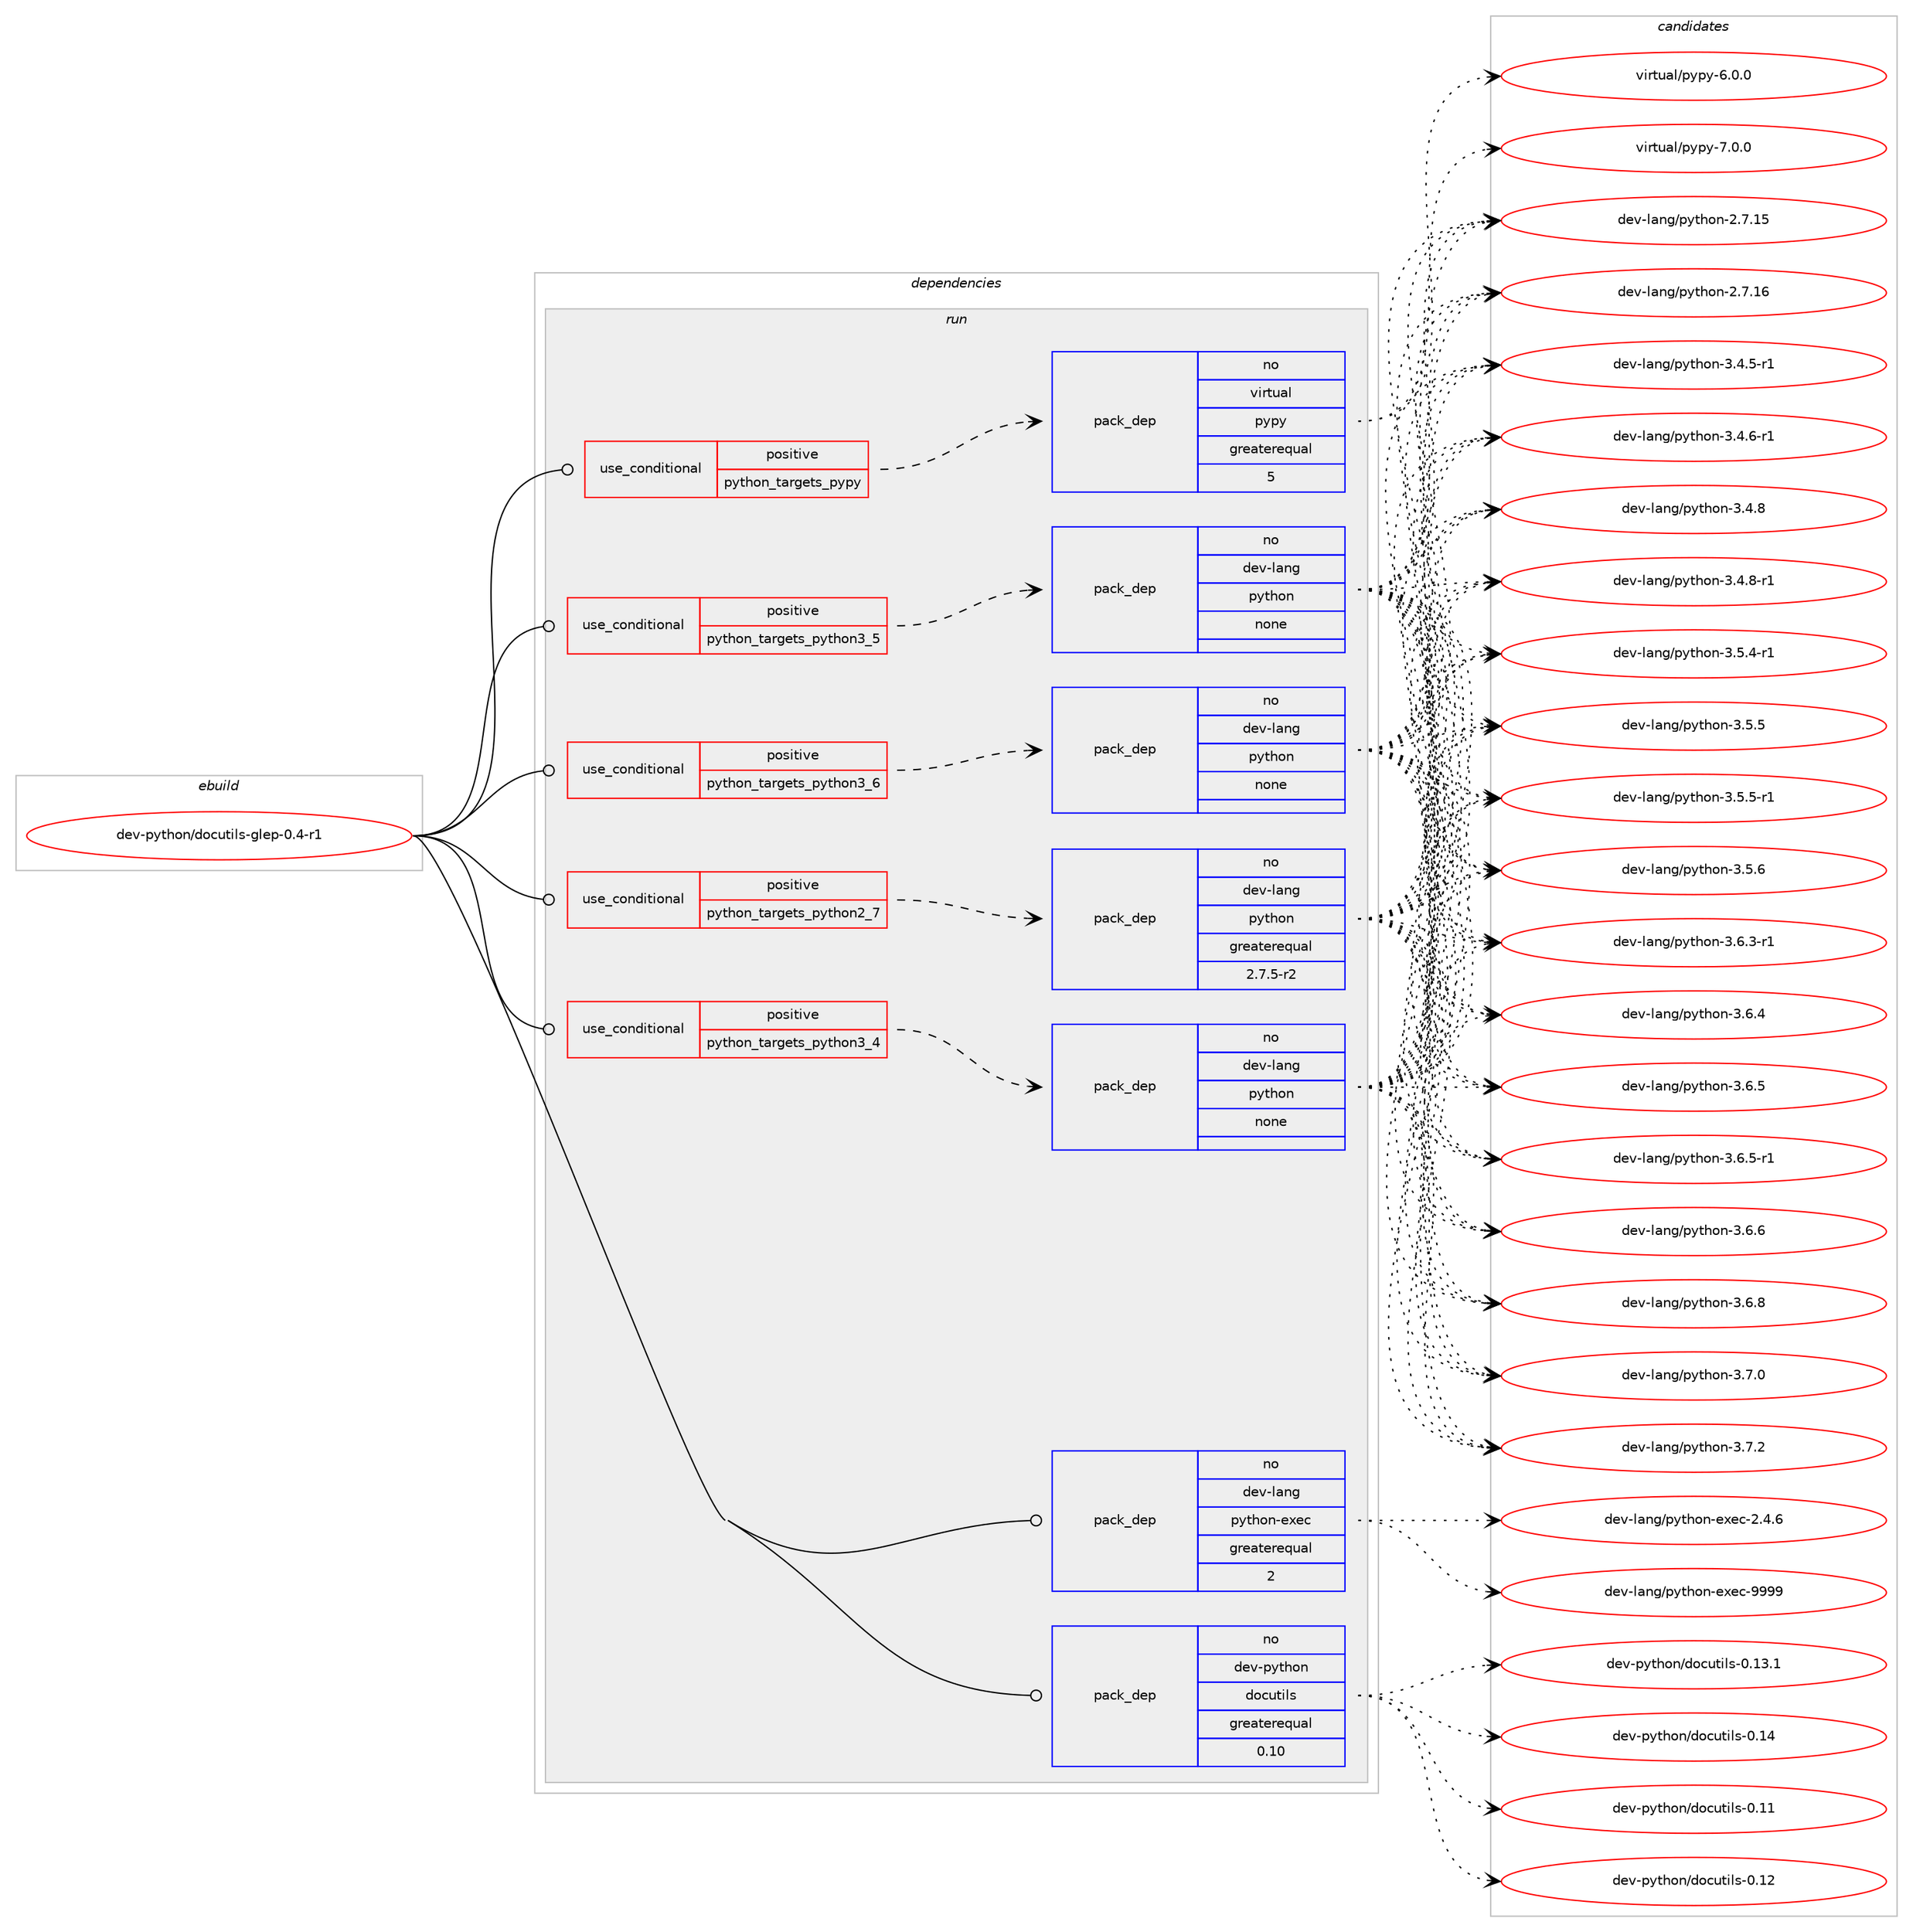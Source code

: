 digraph prolog {

# *************
# Graph options
# *************

newrank=true;
concentrate=true;
compound=true;
graph [rankdir=LR,fontname=Helvetica,fontsize=10,ranksep=1.5];#, ranksep=2.5, nodesep=0.2];
edge  [arrowhead=vee];
node  [fontname=Helvetica,fontsize=10];

# **********
# The ebuild
# **********

subgraph cluster_leftcol {
color=gray;
rank=same;
label=<<i>ebuild</i>>;
id [label="dev-python/docutils-glep-0.4-r1", color=red, width=4, href="../dev-python/docutils-glep-0.4-r1.svg"];
}

# ****************
# The dependencies
# ****************

subgraph cluster_midcol {
color=gray;
label=<<i>dependencies</i>>;
subgraph cluster_compile {
fillcolor="#eeeeee";
style=filled;
label=<<i>compile</i>>;
}
subgraph cluster_compileandrun {
fillcolor="#eeeeee";
style=filled;
label=<<i>compile and run</i>>;
}
subgraph cluster_run {
fillcolor="#eeeeee";
style=filled;
label=<<i>run</i>>;
subgraph cond373618 {
dependency1407015 [label=<<TABLE BORDER="0" CELLBORDER="1" CELLSPACING="0" CELLPADDING="4"><TR><TD ROWSPAN="3" CELLPADDING="10">use_conditional</TD></TR><TR><TD>positive</TD></TR><TR><TD>python_targets_pypy</TD></TR></TABLE>>, shape=none, color=red];
subgraph pack1010141 {
dependency1407016 [label=<<TABLE BORDER="0" CELLBORDER="1" CELLSPACING="0" CELLPADDING="4" WIDTH="220"><TR><TD ROWSPAN="6" CELLPADDING="30">pack_dep</TD></TR><TR><TD WIDTH="110">no</TD></TR><TR><TD>virtual</TD></TR><TR><TD>pypy</TD></TR><TR><TD>greaterequal</TD></TR><TR><TD>5</TD></TR></TABLE>>, shape=none, color=blue];
}
dependency1407015:e -> dependency1407016:w [weight=20,style="dashed",arrowhead="vee"];
}
id:e -> dependency1407015:w [weight=20,style="solid",arrowhead="odot"];
subgraph cond373619 {
dependency1407017 [label=<<TABLE BORDER="0" CELLBORDER="1" CELLSPACING="0" CELLPADDING="4"><TR><TD ROWSPAN="3" CELLPADDING="10">use_conditional</TD></TR><TR><TD>positive</TD></TR><TR><TD>python_targets_python2_7</TD></TR></TABLE>>, shape=none, color=red];
subgraph pack1010142 {
dependency1407018 [label=<<TABLE BORDER="0" CELLBORDER="1" CELLSPACING="0" CELLPADDING="4" WIDTH="220"><TR><TD ROWSPAN="6" CELLPADDING="30">pack_dep</TD></TR><TR><TD WIDTH="110">no</TD></TR><TR><TD>dev-lang</TD></TR><TR><TD>python</TD></TR><TR><TD>greaterequal</TD></TR><TR><TD>2.7.5-r2</TD></TR></TABLE>>, shape=none, color=blue];
}
dependency1407017:e -> dependency1407018:w [weight=20,style="dashed",arrowhead="vee"];
}
id:e -> dependency1407017:w [weight=20,style="solid",arrowhead="odot"];
subgraph cond373620 {
dependency1407019 [label=<<TABLE BORDER="0" CELLBORDER="1" CELLSPACING="0" CELLPADDING="4"><TR><TD ROWSPAN="3" CELLPADDING="10">use_conditional</TD></TR><TR><TD>positive</TD></TR><TR><TD>python_targets_python3_4</TD></TR></TABLE>>, shape=none, color=red];
subgraph pack1010143 {
dependency1407020 [label=<<TABLE BORDER="0" CELLBORDER="1" CELLSPACING="0" CELLPADDING="4" WIDTH="220"><TR><TD ROWSPAN="6" CELLPADDING="30">pack_dep</TD></TR><TR><TD WIDTH="110">no</TD></TR><TR><TD>dev-lang</TD></TR><TR><TD>python</TD></TR><TR><TD>none</TD></TR><TR><TD></TD></TR></TABLE>>, shape=none, color=blue];
}
dependency1407019:e -> dependency1407020:w [weight=20,style="dashed",arrowhead="vee"];
}
id:e -> dependency1407019:w [weight=20,style="solid",arrowhead="odot"];
subgraph cond373621 {
dependency1407021 [label=<<TABLE BORDER="0" CELLBORDER="1" CELLSPACING="0" CELLPADDING="4"><TR><TD ROWSPAN="3" CELLPADDING="10">use_conditional</TD></TR><TR><TD>positive</TD></TR><TR><TD>python_targets_python3_5</TD></TR></TABLE>>, shape=none, color=red];
subgraph pack1010144 {
dependency1407022 [label=<<TABLE BORDER="0" CELLBORDER="1" CELLSPACING="0" CELLPADDING="4" WIDTH="220"><TR><TD ROWSPAN="6" CELLPADDING="30">pack_dep</TD></TR><TR><TD WIDTH="110">no</TD></TR><TR><TD>dev-lang</TD></TR><TR><TD>python</TD></TR><TR><TD>none</TD></TR><TR><TD></TD></TR></TABLE>>, shape=none, color=blue];
}
dependency1407021:e -> dependency1407022:w [weight=20,style="dashed",arrowhead="vee"];
}
id:e -> dependency1407021:w [weight=20,style="solid",arrowhead="odot"];
subgraph cond373622 {
dependency1407023 [label=<<TABLE BORDER="0" CELLBORDER="1" CELLSPACING="0" CELLPADDING="4"><TR><TD ROWSPAN="3" CELLPADDING="10">use_conditional</TD></TR><TR><TD>positive</TD></TR><TR><TD>python_targets_python3_6</TD></TR></TABLE>>, shape=none, color=red];
subgraph pack1010145 {
dependency1407024 [label=<<TABLE BORDER="0" CELLBORDER="1" CELLSPACING="0" CELLPADDING="4" WIDTH="220"><TR><TD ROWSPAN="6" CELLPADDING="30">pack_dep</TD></TR><TR><TD WIDTH="110">no</TD></TR><TR><TD>dev-lang</TD></TR><TR><TD>python</TD></TR><TR><TD>none</TD></TR><TR><TD></TD></TR></TABLE>>, shape=none, color=blue];
}
dependency1407023:e -> dependency1407024:w [weight=20,style="dashed",arrowhead="vee"];
}
id:e -> dependency1407023:w [weight=20,style="solid",arrowhead="odot"];
subgraph pack1010146 {
dependency1407025 [label=<<TABLE BORDER="0" CELLBORDER="1" CELLSPACING="0" CELLPADDING="4" WIDTH="220"><TR><TD ROWSPAN="6" CELLPADDING="30">pack_dep</TD></TR><TR><TD WIDTH="110">no</TD></TR><TR><TD>dev-lang</TD></TR><TR><TD>python-exec</TD></TR><TR><TD>greaterequal</TD></TR><TR><TD>2</TD></TR></TABLE>>, shape=none, color=blue];
}
id:e -> dependency1407025:w [weight=20,style="solid",arrowhead="odot"];
subgraph pack1010147 {
dependency1407026 [label=<<TABLE BORDER="0" CELLBORDER="1" CELLSPACING="0" CELLPADDING="4" WIDTH="220"><TR><TD ROWSPAN="6" CELLPADDING="30">pack_dep</TD></TR><TR><TD WIDTH="110">no</TD></TR><TR><TD>dev-python</TD></TR><TR><TD>docutils</TD></TR><TR><TD>greaterequal</TD></TR><TR><TD>0.10</TD></TR></TABLE>>, shape=none, color=blue];
}
id:e -> dependency1407026:w [weight=20,style="solid",arrowhead="odot"];
}
}

# **************
# The candidates
# **************

subgraph cluster_choices {
rank=same;
color=gray;
label=<<i>candidates</i>>;

subgraph choice1010141 {
color=black;
nodesep=1;
choice1181051141161179710847112121112121455446484648 [label="virtual/pypy-6.0.0", color=red, width=4,href="../virtual/pypy-6.0.0.svg"];
choice1181051141161179710847112121112121455546484648 [label="virtual/pypy-7.0.0", color=red, width=4,href="../virtual/pypy-7.0.0.svg"];
dependency1407016:e -> choice1181051141161179710847112121112121455446484648:w [style=dotted,weight="100"];
dependency1407016:e -> choice1181051141161179710847112121112121455546484648:w [style=dotted,weight="100"];
}
subgraph choice1010142 {
color=black;
nodesep=1;
choice10010111845108971101034711212111610411111045504655464953 [label="dev-lang/python-2.7.15", color=red, width=4,href="../dev-lang/python-2.7.15.svg"];
choice10010111845108971101034711212111610411111045504655464954 [label="dev-lang/python-2.7.16", color=red, width=4,href="../dev-lang/python-2.7.16.svg"];
choice1001011184510897110103471121211161041111104551465246534511449 [label="dev-lang/python-3.4.5-r1", color=red, width=4,href="../dev-lang/python-3.4.5-r1.svg"];
choice1001011184510897110103471121211161041111104551465246544511449 [label="dev-lang/python-3.4.6-r1", color=red, width=4,href="../dev-lang/python-3.4.6-r1.svg"];
choice100101118451089711010347112121116104111110455146524656 [label="dev-lang/python-3.4.8", color=red, width=4,href="../dev-lang/python-3.4.8.svg"];
choice1001011184510897110103471121211161041111104551465246564511449 [label="dev-lang/python-3.4.8-r1", color=red, width=4,href="../dev-lang/python-3.4.8-r1.svg"];
choice1001011184510897110103471121211161041111104551465346524511449 [label="dev-lang/python-3.5.4-r1", color=red, width=4,href="../dev-lang/python-3.5.4-r1.svg"];
choice100101118451089711010347112121116104111110455146534653 [label="dev-lang/python-3.5.5", color=red, width=4,href="../dev-lang/python-3.5.5.svg"];
choice1001011184510897110103471121211161041111104551465346534511449 [label="dev-lang/python-3.5.5-r1", color=red, width=4,href="../dev-lang/python-3.5.5-r1.svg"];
choice100101118451089711010347112121116104111110455146534654 [label="dev-lang/python-3.5.6", color=red, width=4,href="../dev-lang/python-3.5.6.svg"];
choice1001011184510897110103471121211161041111104551465446514511449 [label="dev-lang/python-3.6.3-r1", color=red, width=4,href="../dev-lang/python-3.6.3-r1.svg"];
choice100101118451089711010347112121116104111110455146544652 [label="dev-lang/python-3.6.4", color=red, width=4,href="../dev-lang/python-3.6.4.svg"];
choice100101118451089711010347112121116104111110455146544653 [label="dev-lang/python-3.6.5", color=red, width=4,href="../dev-lang/python-3.6.5.svg"];
choice1001011184510897110103471121211161041111104551465446534511449 [label="dev-lang/python-3.6.5-r1", color=red, width=4,href="../dev-lang/python-3.6.5-r1.svg"];
choice100101118451089711010347112121116104111110455146544654 [label="dev-lang/python-3.6.6", color=red, width=4,href="../dev-lang/python-3.6.6.svg"];
choice100101118451089711010347112121116104111110455146544656 [label="dev-lang/python-3.6.8", color=red, width=4,href="../dev-lang/python-3.6.8.svg"];
choice100101118451089711010347112121116104111110455146554648 [label="dev-lang/python-3.7.0", color=red, width=4,href="../dev-lang/python-3.7.0.svg"];
choice100101118451089711010347112121116104111110455146554650 [label="dev-lang/python-3.7.2", color=red, width=4,href="../dev-lang/python-3.7.2.svg"];
dependency1407018:e -> choice10010111845108971101034711212111610411111045504655464953:w [style=dotted,weight="100"];
dependency1407018:e -> choice10010111845108971101034711212111610411111045504655464954:w [style=dotted,weight="100"];
dependency1407018:e -> choice1001011184510897110103471121211161041111104551465246534511449:w [style=dotted,weight="100"];
dependency1407018:e -> choice1001011184510897110103471121211161041111104551465246544511449:w [style=dotted,weight="100"];
dependency1407018:e -> choice100101118451089711010347112121116104111110455146524656:w [style=dotted,weight="100"];
dependency1407018:e -> choice1001011184510897110103471121211161041111104551465246564511449:w [style=dotted,weight="100"];
dependency1407018:e -> choice1001011184510897110103471121211161041111104551465346524511449:w [style=dotted,weight="100"];
dependency1407018:e -> choice100101118451089711010347112121116104111110455146534653:w [style=dotted,weight="100"];
dependency1407018:e -> choice1001011184510897110103471121211161041111104551465346534511449:w [style=dotted,weight="100"];
dependency1407018:e -> choice100101118451089711010347112121116104111110455146534654:w [style=dotted,weight="100"];
dependency1407018:e -> choice1001011184510897110103471121211161041111104551465446514511449:w [style=dotted,weight="100"];
dependency1407018:e -> choice100101118451089711010347112121116104111110455146544652:w [style=dotted,weight="100"];
dependency1407018:e -> choice100101118451089711010347112121116104111110455146544653:w [style=dotted,weight="100"];
dependency1407018:e -> choice1001011184510897110103471121211161041111104551465446534511449:w [style=dotted,weight="100"];
dependency1407018:e -> choice100101118451089711010347112121116104111110455146544654:w [style=dotted,weight="100"];
dependency1407018:e -> choice100101118451089711010347112121116104111110455146544656:w [style=dotted,weight="100"];
dependency1407018:e -> choice100101118451089711010347112121116104111110455146554648:w [style=dotted,weight="100"];
dependency1407018:e -> choice100101118451089711010347112121116104111110455146554650:w [style=dotted,weight="100"];
}
subgraph choice1010143 {
color=black;
nodesep=1;
choice10010111845108971101034711212111610411111045504655464953 [label="dev-lang/python-2.7.15", color=red, width=4,href="../dev-lang/python-2.7.15.svg"];
choice10010111845108971101034711212111610411111045504655464954 [label="dev-lang/python-2.7.16", color=red, width=4,href="../dev-lang/python-2.7.16.svg"];
choice1001011184510897110103471121211161041111104551465246534511449 [label="dev-lang/python-3.4.5-r1", color=red, width=4,href="../dev-lang/python-3.4.5-r1.svg"];
choice1001011184510897110103471121211161041111104551465246544511449 [label="dev-lang/python-3.4.6-r1", color=red, width=4,href="../dev-lang/python-3.4.6-r1.svg"];
choice100101118451089711010347112121116104111110455146524656 [label="dev-lang/python-3.4.8", color=red, width=4,href="../dev-lang/python-3.4.8.svg"];
choice1001011184510897110103471121211161041111104551465246564511449 [label="dev-lang/python-3.4.8-r1", color=red, width=4,href="../dev-lang/python-3.4.8-r1.svg"];
choice1001011184510897110103471121211161041111104551465346524511449 [label="dev-lang/python-3.5.4-r1", color=red, width=4,href="../dev-lang/python-3.5.4-r1.svg"];
choice100101118451089711010347112121116104111110455146534653 [label="dev-lang/python-3.5.5", color=red, width=4,href="../dev-lang/python-3.5.5.svg"];
choice1001011184510897110103471121211161041111104551465346534511449 [label="dev-lang/python-3.5.5-r1", color=red, width=4,href="../dev-lang/python-3.5.5-r1.svg"];
choice100101118451089711010347112121116104111110455146534654 [label="dev-lang/python-3.5.6", color=red, width=4,href="../dev-lang/python-3.5.6.svg"];
choice1001011184510897110103471121211161041111104551465446514511449 [label="dev-lang/python-3.6.3-r1", color=red, width=4,href="../dev-lang/python-3.6.3-r1.svg"];
choice100101118451089711010347112121116104111110455146544652 [label="dev-lang/python-3.6.4", color=red, width=4,href="../dev-lang/python-3.6.4.svg"];
choice100101118451089711010347112121116104111110455146544653 [label="dev-lang/python-3.6.5", color=red, width=4,href="../dev-lang/python-3.6.5.svg"];
choice1001011184510897110103471121211161041111104551465446534511449 [label="dev-lang/python-3.6.5-r1", color=red, width=4,href="../dev-lang/python-3.6.5-r1.svg"];
choice100101118451089711010347112121116104111110455146544654 [label="dev-lang/python-3.6.6", color=red, width=4,href="../dev-lang/python-3.6.6.svg"];
choice100101118451089711010347112121116104111110455146544656 [label="dev-lang/python-3.6.8", color=red, width=4,href="../dev-lang/python-3.6.8.svg"];
choice100101118451089711010347112121116104111110455146554648 [label="dev-lang/python-3.7.0", color=red, width=4,href="../dev-lang/python-3.7.0.svg"];
choice100101118451089711010347112121116104111110455146554650 [label="dev-lang/python-3.7.2", color=red, width=4,href="../dev-lang/python-3.7.2.svg"];
dependency1407020:e -> choice10010111845108971101034711212111610411111045504655464953:w [style=dotted,weight="100"];
dependency1407020:e -> choice10010111845108971101034711212111610411111045504655464954:w [style=dotted,weight="100"];
dependency1407020:e -> choice1001011184510897110103471121211161041111104551465246534511449:w [style=dotted,weight="100"];
dependency1407020:e -> choice1001011184510897110103471121211161041111104551465246544511449:w [style=dotted,weight="100"];
dependency1407020:e -> choice100101118451089711010347112121116104111110455146524656:w [style=dotted,weight="100"];
dependency1407020:e -> choice1001011184510897110103471121211161041111104551465246564511449:w [style=dotted,weight="100"];
dependency1407020:e -> choice1001011184510897110103471121211161041111104551465346524511449:w [style=dotted,weight="100"];
dependency1407020:e -> choice100101118451089711010347112121116104111110455146534653:w [style=dotted,weight="100"];
dependency1407020:e -> choice1001011184510897110103471121211161041111104551465346534511449:w [style=dotted,weight="100"];
dependency1407020:e -> choice100101118451089711010347112121116104111110455146534654:w [style=dotted,weight="100"];
dependency1407020:e -> choice1001011184510897110103471121211161041111104551465446514511449:w [style=dotted,weight="100"];
dependency1407020:e -> choice100101118451089711010347112121116104111110455146544652:w [style=dotted,weight="100"];
dependency1407020:e -> choice100101118451089711010347112121116104111110455146544653:w [style=dotted,weight="100"];
dependency1407020:e -> choice1001011184510897110103471121211161041111104551465446534511449:w [style=dotted,weight="100"];
dependency1407020:e -> choice100101118451089711010347112121116104111110455146544654:w [style=dotted,weight="100"];
dependency1407020:e -> choice100101118451089711010347112121116104111110455146544656:w [style=dotted,weight="100"];
dependency1407020:e -> choice100101118451089711010347112121116104111110455146554648:w [style=dotted,weight="100"];
dependency1407020:e -> choice100101118451089711010347112121116104111110455146554650:w [style=dotted,weight="100"];
}
subgraph choice1010144 {
color=black;
nodesep=1;
choice10010111845108971101034711212111610411111045504655464953 [label="dev-lang/python-2.7.15", color=red, width=4,href="../dev-lang/python-2.7.15.svg"];
choice10010111845108971101034711212111610411111045504655464954 [label="dev-lang/python-2.7.16", color=red, width=4,href="../dev-lang/python-2.7.16.svg"];
choice1001011184510897110103471121211161041111104551465246534511449 [label="dev-lang/python-3.4.5-r1", color=red, width=4,href="../dev-lang/python-3.4.5-r1.svg"];
choice1001011184510897110103471121211161041111104551465246544511449 [label="dev-lang/python-3.4.6-r1", color=red, width=4,href="../dev-lang/python-3.4.6-r1.svg"];
choice100101118451089711010347112121116104111110455146524656 [label="dev-lang/python-3.4.8", color=red, width=4,href="../dev-lang/python-3.4.8.svg"];
choice1001011184510897110103471121211161041111104551465246564511449 [label="dev-lang/python-3.4.8-r1", color=red, width=4,href="../dev-lang/python-3.4.8-r1.svg"];
choice1001011184510897110103471121211161041111104551465346524511449 [label="dev-lang/python-3.5.4-r1", color=red, width=4,href="../dev-lang/python-3.5.4-r1.svg"];
choice100101118451089711010347112121116104111110455146534653 [label="dev-lang/python-3.5.5", color=red, width=4,href="../dev-lang/python-3.5.5.svg"];
choice1001011184510897110103471121211161041111104551465346534511449 [label="dev-lang/python-3.5.5-r1", color=red, width=4,href="../dev-lang/python-3.5.5-r1.svg"];
choice100101118451089711010347112121116104111110455146534654 [label="dev-lang/python-3.5.6", color=red, width=4,href="../dev-lang/python-3.5.6.svg"];
choice1001011184510897110103471121211161041111104551465446514511449 [label="dev-lang/python-3.6.3-r1", color=red, width=4,href="../dev-lang/python-3.6.3-r1.svg"];
choice100101118451089711010347112121116104111110455146544652 [label="dev-lang/python-3.6.4", color=red, width=4,href="../dev-lang/python-3.6.4.svg"];
choice100101118451089711010347112121116104111110455146544653 [label="dev-lang/python-3.6.5", color=red, width=4,href="../dev-lang/python-3.6.5.svg"];
choice1001011184510897110103471121211161041111104551465446534511449 [label="dev-lang/python-3.6.5-r1", color=red, width=4,href="../dev-lang/python-3.6.5-r1.svg"];
choice100101118451089711010347112121116104111110455146544654 [label="dev-lang/python-3.6.6", color=red, width=4,href="../dev-lang/python-3.6.6.svg"];
choice100101118451089711010347112121116104111110455146544656 [label="dev-lang/python-3.6.8", color=red, width=4,href="../dev-lang/python-3.6.8.svg"];
choice100101118451089711010347112121116104111110455146554648 [label="dev-lang/python-3.7.0", color=red, width=4,href="../dev-lang/python-3.7.0.svg"];
choice100101118451089711010347112121116104111110455146554650 [label="dev-lang/python-3.7.2", color=red, width=4,href="../dev-lang/python-3.7.2.svg"];
dependency1407022:e -> choice10010111845108971101034711212111610411111045504655464953:w [style=dotted,weight="100"];
dependency1407022:e -> choice10010111845108971101034711212111610411111045504655464954:w [style=dotted,weight="100"];
dependency1407022:e -> choice1001011184510897110103471121211161041111104551465246534511449:w [style=dotted,weight="100"];
dependency1407022:e -> choice1001011184510897110103471121211161041111104551465246544511449:w [style=dotted,weight="100"];
dependency1407022:e -> choice100101118451089711010347112121116104111110455146524656:w [style=dotted,weight="100"];
dependency1407022:e -> choice1001011184510897110103471121211161041111104551465246564511449:w [style=dotted,weight="100"];
dependency1407022:e -> choice1001011184510897110103471121211161041111104551465346524511449:w [style=dotted,weight="100"];
dependency1407022:e -> choice100101118451089711010347112121116104111110455146534653:w [style=dotted,weight="100"];
dependency1407022:e -> choice1001011184510897110103471121211161041111104551465346534511449:w [style=dotted,weight="100"];
dependency1407022:e -> choice100101118451089711010347112121116104111110455146534654:w [style=dotted,weight="100"];
dependency1407022:e -> choice1001011184510897110103471121211161041111104551465446514511449:w [style=dotted,weight="100"];
dependency1407022:e -> choice100101118451089711010347112121116104111110455146544652:w [style=dotted,weight="100"];
dependency1407022:e -> choice100101118451089711010347112121116104111110455146544653:w [style=dotted,weight="100"];
dependency1407022:e -> choice1001011184510897110103471121211161041111104551465446534511449:w [style=dotted,weight="100"];
dependency1407022:e -> choice100101118451089711010347112121116104111110455146544654:w [style=dotted,weight="100"];
dependency1407022:e -> choice100101118451089711010347112121116104111110455146544656:w [style=dotted,weight="100"];
dependency1407022:e -> choice100101118451089711010347112121116104111110455146554648:w [style=dotted,weight="100"];
dependency1407022:e -> choice100101118451089711010347112121116104111110455146554650:w [style=dotted,weight="100"];
}
subgraph choice1010145 {
color=black;
nodesep=1;
choice10010111845108971101034711212111610411111045504655464953 [label="dev-lang/python-2.7.15", color=red, width=4,href="../dev-lang/python-2.7.15.svg"];
choice10010111845108971101034711212111610411111045504655464954 [label="dev-lang/python-2.7.16", color=red, width=4,href="../dev-lang/python-2.7.16.svg"];
choice1001011184510897110103471121211161041111104551465246534511449 [label="dev-lang/python-3.4.5-r1", color=red, width=4,href="../dev-lang/python-3.4.5-r1.svg"];
choice1001011184510897110103471121211161041111104551465246544511449 [label="dev-lang/python-3.4.6-r1", color=red, width=4,href="../dev-lang/python-3.4.6-r1.svg"];
choice100101118451089711010347112121116104111110455146524656 [label="dev-lang/python-3.4.8", color=red, width=4,href="../dev-lang/python-3.4.8.svg"];
choice1001011184510897110103471121211161041111104551465246564511449 [label="dev-lang/python-3.4.8-r1", color=red, width=4,href="../dev-lang/python-3.4.8-r1.svg"];
choice1001011184510897110103471121211161041111104551465346524511449 [label="dev-lang/python-3.5.4-r1", color=red, width=4,href="../dev-lang/python-3.5.4-r1.svg"];
choice100101118451089711010347112121116104111110455146534653 [label="dev-lang/python-3.5.5", color=red, width=4,href="../dev-lang/python-3.5.5.svg"];
choice1001011184510897110103471121211161041111104551465346534511449 [label="dev-lang/python-3.5.5-r1", color=red, width=4,href="../dev-lang/python-3.5.5-r1.svg"];
choice100101118451089711010347112121116104111110455146534654 [label="dev-lang/python-3.5.6", color=red, width=4,href="../dev-lang/python-3.5.6.svg"];
choice1001011184510897110103471121211161041111104551465446514511449 [label="dev-lang/python-3.6.3-r1", color=red, width=4,href="../dev-lang/python-3.6.3-r1.svg"];
choice100101118451089711010347112121116104111110455146544652 [label="dev-lang/python-3.6.4", color=red, width=4,href="../dev-lang/python-3.6.4.svg"];
choice100101118451089711010347112121116104111110455146544653 [label="dev-lang/python-3.6.5", color=red, width=4,href="../dev-lang/python-3.6.5.svg"];
choice1001011184510897110103471121211161041111104551465446534511449 [label="dev-lang/python-3.6.5-r1", color=red, width=4,href="../dev-lang/python-3.6.5-r1.svg"];
choice100101118451089711010347112121116104111110455146544654 [label="dev-lang/python-3.6.6", color=red, width=4,href="../dev-lang/python-3.6.6.svg"];
choice100101118451089711010347112121116104111110455146544656 [label="dev-lang/python-3.6.8", color=red, width=4,href="../dev-lang/python-3.6.8.svg"];
choice100101118451089711010347112121116104111110455146554648 [label="dev-lang/python-3.7.0", color=red, width=4,href="../dev-lang/python-3.7.0.svg"];
choice100101118451089711010347112121116104111110455146554650 [label="dev-lang/python-3.7.2", color=red, width=4,href="../dev-lang/python-3.7.2.svg"];
dependency1407024:e -> choice10010111845108971101034711212111610411111045504655464953:w [style=dotted,weight="100"];
dependency1407024:e -> choice10010111845108971101034711212111610411111045504655464954:w [style=dotted,weight="100"];
dependency1407024:e -> choice1001011184510897110103471121211161041111104551465246534511449:w [style=dotted,weight="100"];
dependency1407024:e -> choice1001011184510897110103471121211161041111104551465246544511449:w [style=dotted,weight="100"];
dependency1407024:e -> choice100101118451089711010347112121116104111110455146524656:w [style=dotted,weight="100"];
dependency1407024:e -> choice1001011184510897110103471121211161041111104551465246564511449:w [style=dotted,weight="100"];
dependency1407024:e -> choice1001011184510897110103471121211161041111104551465346524511449:w [style=dotted,weight="100"];
dependency1407024:e -> choice100101118451089711010347112121116104111110455146534653:w [style=dotted,weight="100"];
dependency1407024:e -> choice1001011184510897110103471121211161041111104551465346534511449:w [style=dotted,weight="100"];
dependency1407024:e -> choice100101118451089711010347112121116104111110455146534654:w [style=dotted,weight="100"];
dependency1407024:e -> choice1001011184510897110103471121211161041111104551465446514511449:w [style=dotted,weight="100"];
dependency1407024:e -> choice100101118451089711010347112121116104111110455146544652:w [style=dotted,weight="100"];
dependency1407024:e -> choice100101118451089711010347112121116104111110455146544653:w [style=dotted,weight="100"];
dependency1407024:e -> choice1001011184510897110103471121211161041111104551465446534511449:w [style=dotted,weight="100"];
dependency1407024:e -> choice100101118451089711010347112121116104111110455146544654:w [style=dotted,weight="100"];
dependency1407024:e -> choice100101118451089711010347112121116104111110455146544656:w [style=dotted,weight="100"];
dependency1407024:e -> choice100101118451089711010347112121116104111110455146554648:w [style=dotted,weight="100"];
dependency1407024:e -> choice100101118451089711010347112121116104111110455146554650:w [style=dotted,weight="100"];
}
subgraph choice1010146 {
color=black;
nodesep=1;
choice1001011184510897110103471121211161041111104510112010199455046524654 [label="dev-lang/python-exec-2.4.6", color=red, width=4,href="../dev-lang/python-exec-2.4.6.svg"];
choice10010111845108971101034711212111610411111045101120101994557575757 [label="dev-lang/python-exec-9999", color=red, width=4,href="../dev-lang/python-exec-9999.svg"];
dependency1407025:e -> choice1001011184510897110103471121211161041111104510112010199455046524654:w [style=dotted,weight="100"];
dependency1407025:e -> choice10010111845108971101034711212111610411111045101120101994557575757:w [style=dotted,weight="100"];
}
subgraph choice1010147 {
color=black;
nodesep=1;
choice1001011184511212111610411111047100111991171161051081154548464949 [label="dev-python/docutils-0.11", color=red, width=4,href="../dev-python/docutils-0.11.svg"];
choice1001011184511212111610411111047100111991171161051081154548464950 [label="dev-python/docutils-0.12", color=red, width=4,href="../dev-python/docutils-0.12.svg"];
choice10010111845112121116104111110471001119911711610510811545484649514649 [label="dev-python/docutils-0.13.1", color=red, width=4,href="../dev-python/docutils-0.13.1.svg"];
choice1001011184511212111610411111047100111991171161051081154548464952 [label="dev-python/docutils-0.14", color=red, width=4,href="../dev-python/docutils-0.14.svg"];
dependency1407026:e -> choice1001011184511212111610411111047100111991171161051081154548464949:w [style=dotted,weight="100"];
dependency1407026:e -> choice1001011184511212111610411111047100111991171161051081154548464950:w [style=dotted,weight="100"];
dependency1407026:e -> choice10010111845112121116104111110471001119911711610510811545484649514649:w [style=dotted,weight="100"];
dependency1407026:e -> choice1001011184511212111610411111047100111991171161051081154548464952:w [style=dotted,weight="100"];
}
}

}
